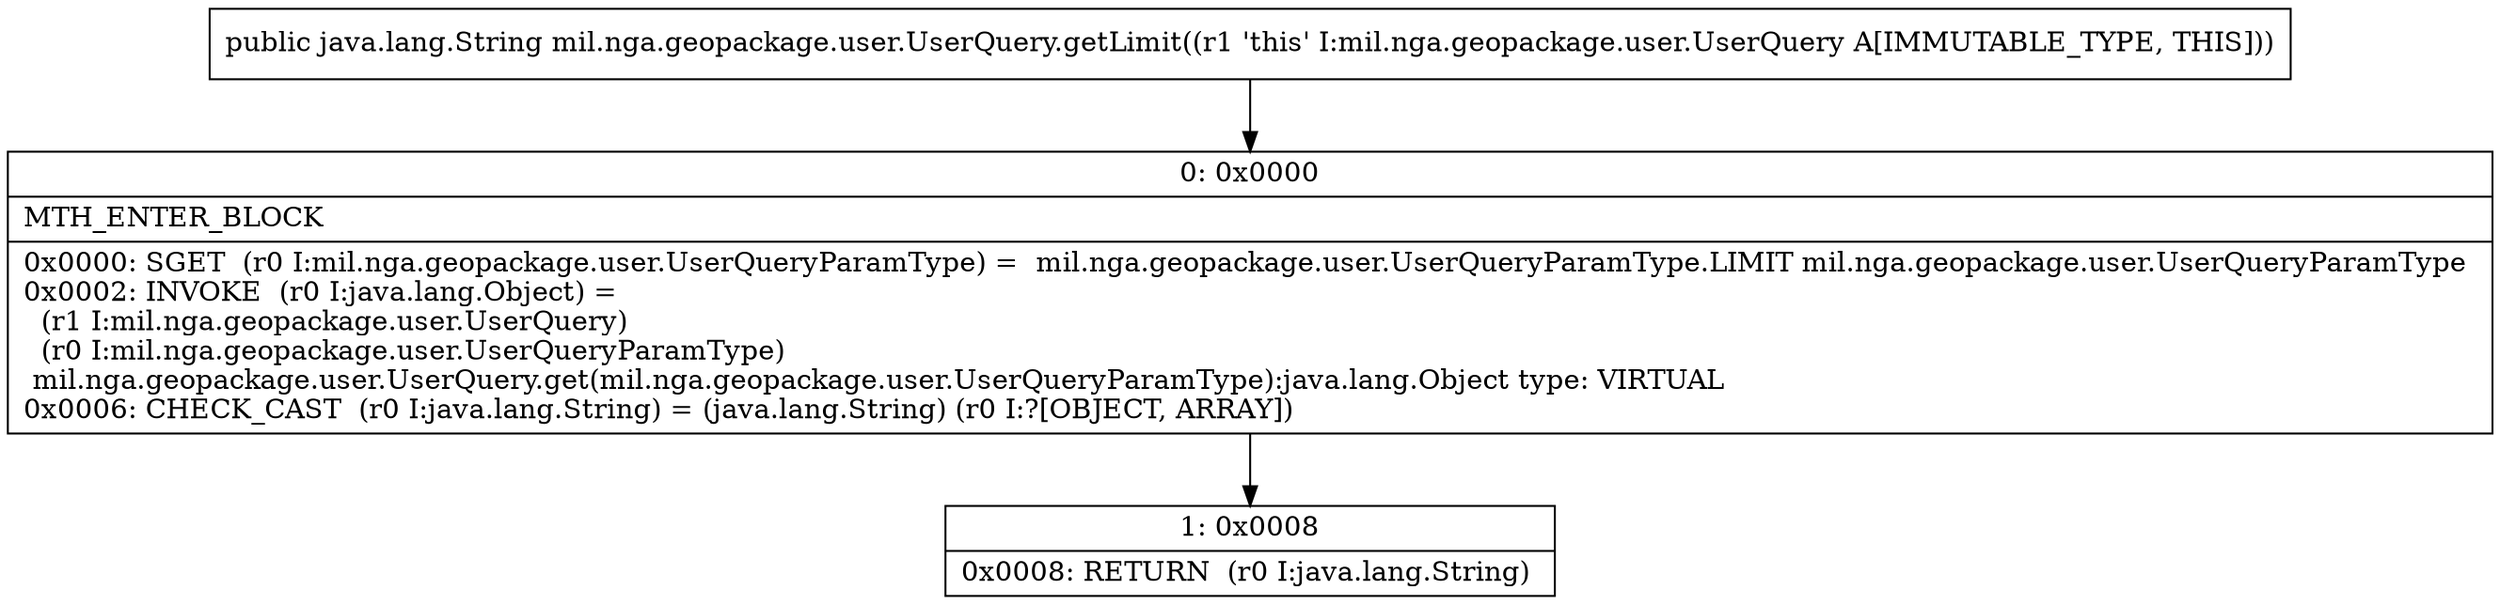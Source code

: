 digraph "CFG formil.nga.geopackage.user.UserQuery.getLimit()Ljava\/lang\/String;" {
Node_0 [shape=record,label="{0\:\ 0x0000|MTH_ENTER_BLOCK\l|0x0000: SGET  (r0 I:mil.nga.geopackage.user.UserQueryParamType) =  mil.nga.geopackage.user.UserQueryParamType.LIMIT mil.nga.geopackage.user.UserQueryParamType \l0x0002: INVOKE  (r0 I:java.lang.Object) = \l  (r1 I:mil.nga.geopackage.user.UserQuery)\l  (r0 I:mil.nga.geopackage.user.UserQueryParamType)\l mil.nga.geopackage.user.UserQuery.get(mil.nga.geopackage.user.UserQueryParamType):java.lang.Object type: VIRTUAL \l0x0006: CHECK_CAST  (r0 I:java.lang.String) = (java.lang.String) (r0 I:?[OBJECT, ARRAY]) \l}"];
Node_1 [shape=record,label="{1\:\ 0x0008|0x0008: RETURN  (r0 I:java.lang.String) \l}"];
MethodNode[shape=record,label="{public java.lang.String mil.nga.geopackage.user.UserQuery.getLimit((r1 'this' I:mil.nga.geopackage.user.UserQuery A[IMMUTABLE_TYPE, THIS])) }"];
MethodNode -> Node_0;
Node_0 -> Node_1;
}

